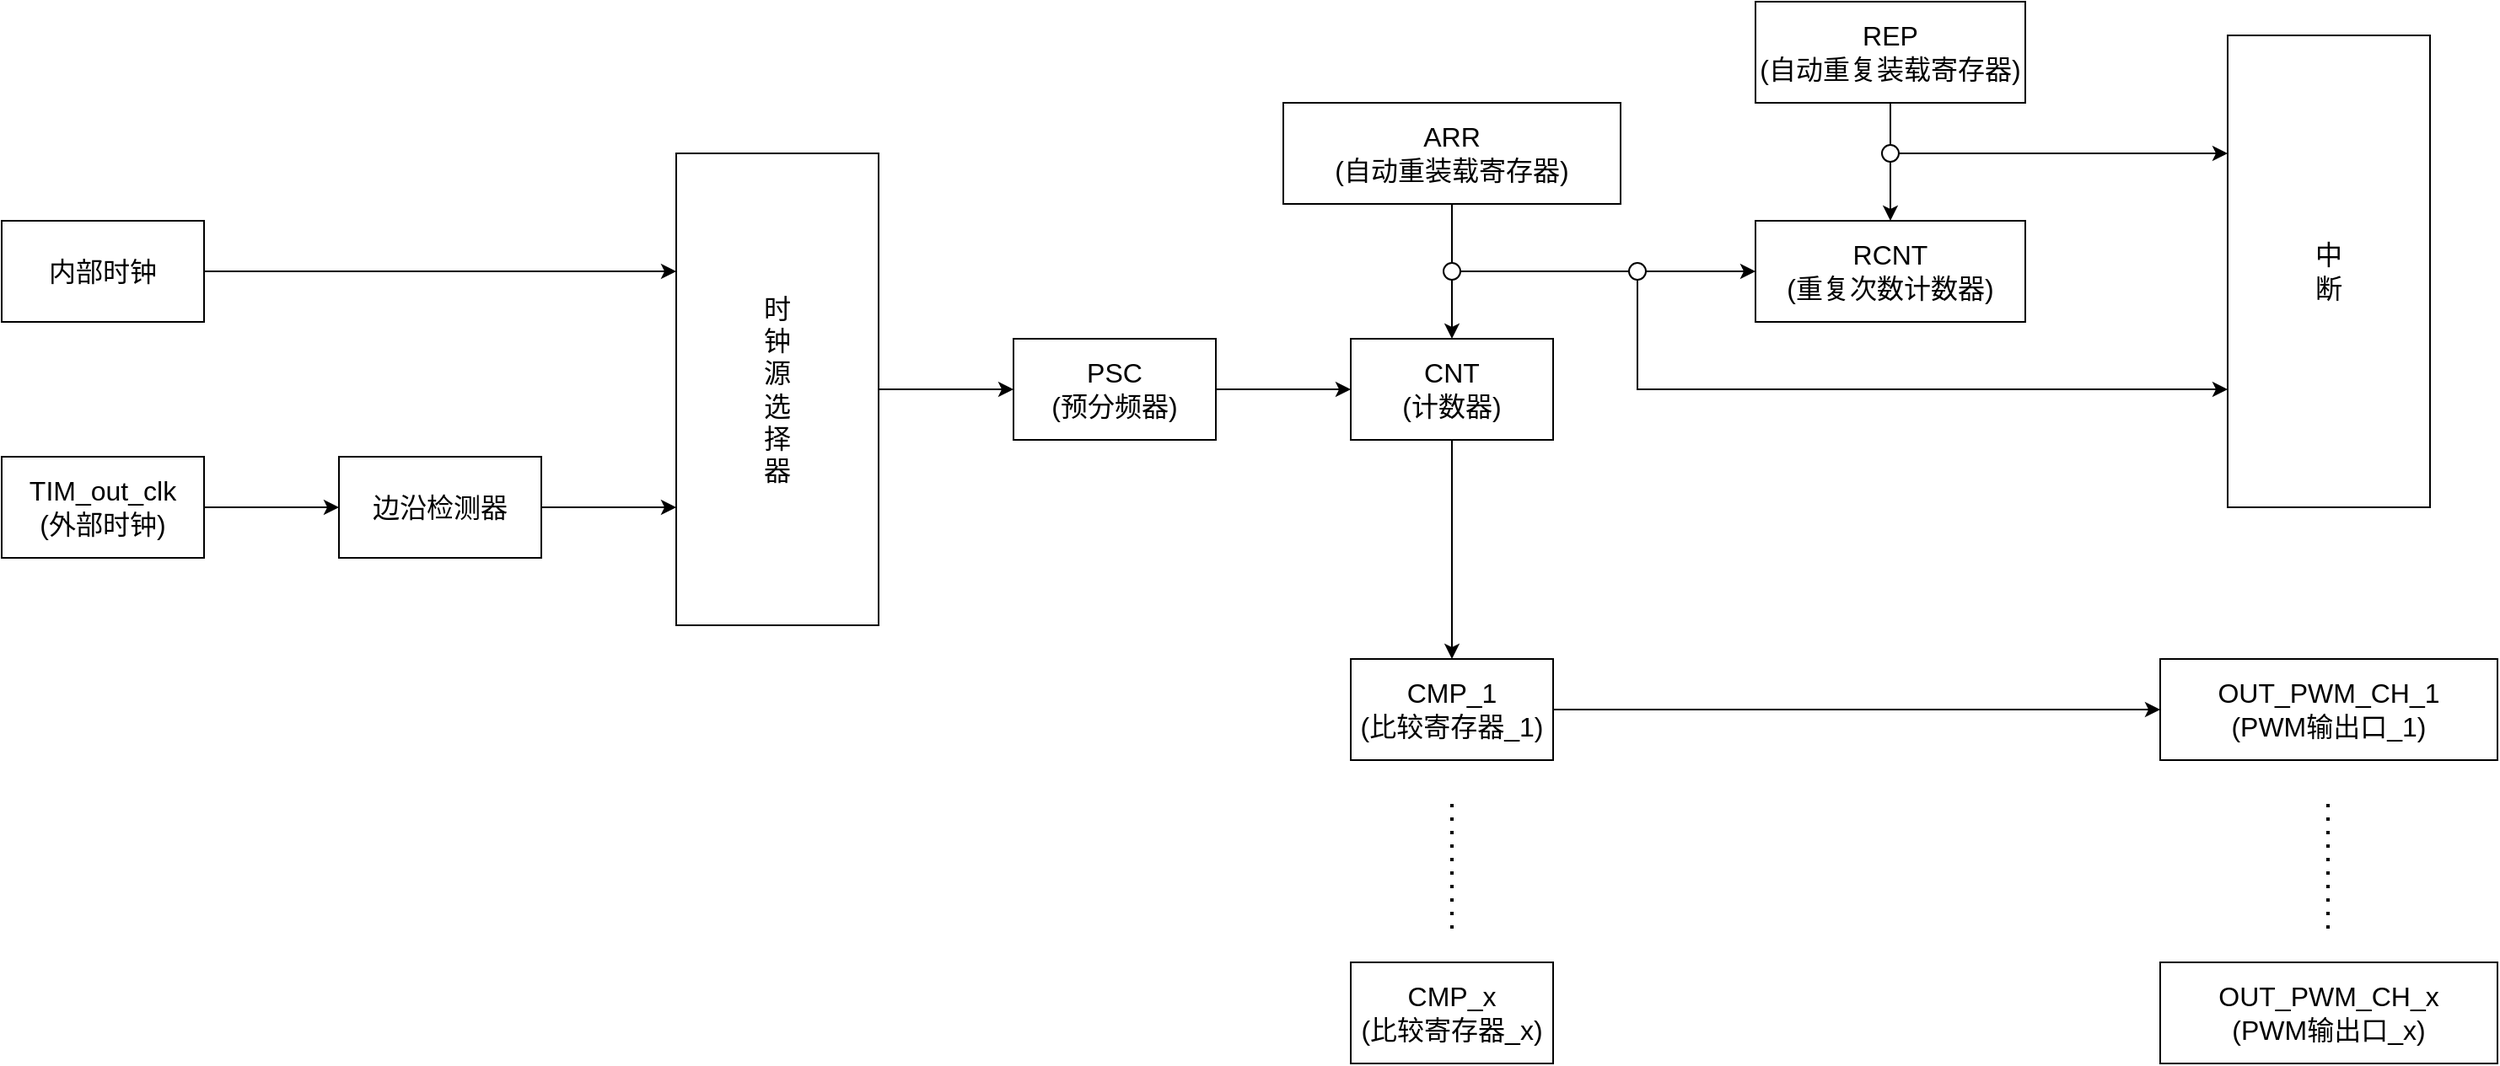 <mxfile version="20.8.16" type="device"><diagram name="Page-1" id="g_FbgWk4u5lYg65XqUGi"><mxGraphModel dx="902" dy="580" grid="1" gridSize="10" guides="1" tooltips="1" connect="1" arrows="1" fold="1" page="1" pageScale="1" pageWidth="1800" pageHeight="1000" math="0" shadow="0"><root><mxCell id="0"/><mxCell id="1" parent="0"/><mxCell id="2O6Ny2LUwPsxkIL0KQAn-1" value="&lt;font style=&quot;font-size: 16px;&quot;&gt;内部时钟&lt;/font&gt;" style="rounded=0;whiteSpace=wrap;html=1;" parent="1" vertex="1"><mxGeometry x="160" y="315" width="120" height="60" as="geometry"/></mxCell><mxCell id="2O6Ny2LUwPsxkIL0KQAn-2" value="&lt;font style=&quot;font-size: 16px;&quot;&gt;TIM_out_clk&lt;br&gt;(外部时钟)&lt;/font&gt;" style="rounded=0;whiteSpace=wrap;html=1;" parent="1" vertex="1"><mxGeometry x="160" y="455" width="120" height="60" as="geometry"/></mxCell><mxCell id="2O6Ny2LUwPsxkIL0KQAn-3" value="&lt;font style=&quot;font-size: 16px;&quot;&gt;边沿检测器&lt;/font&gt;" style="rounded=0;whiteSpace=wrap;html=1;" parent="1" vertex="1"><mxGeometry x="360" y="455" width="120" height="60" as="geometry"/></mxCell><mxCell id="2O6Ny2LUwPsxkIL0KQAn-4" value="时&lt;br&gt;钟&lt;br&gt;源&lt;br&gt;选&lt;br&gt;择&lt;br&gt;器" style="rounded=0;whiteSpace=wrap;html=1;fontSize=16;" parent="1" vertex="1"><mxGeometry x="560" y="275" width="120" height="280" as="geometry"/></mxCell><mxCell id="2O6Ny2LUwPsxkIL0KQAn-5" value="" style="endArrow=classic;html=1;rounded=0;fontSize=16;exitX=1;exitY=0.5;exitDx=0;exitDy=0;entryX=0;entryY=0.25;entryDx=0;entryDy=0;" parent="1" source="2O6Ny2LUwPsxkIL0KQAn-1" target="2O6Ny2LUwPsxkIL0KQAn-4" edge="1"><mxGeometry width="50" height="50" relative="1" as="geometry"><mxPoint x="300" y="375" as="sourcePoint"/><mxPoint x="350" y="325" as="targetPoint"/></mxGeometry></mxCell><mxCell id="2O6Ny2LUwPsxkIL0KQAn-6" value="" style="endArrow=classic;html=1;rounded=0;fontSize=16;exitX=1;exitY=0.5;exitDx=0;exitDy=0;entryX=0;entryY=0.5;entryDx=0;entryDy=0;" parent="1" source="2O6Ny2LUwPsxkIL0KQAn-2" target="2O6Ny2LUwPsxkIL0KQAn-3" edge="1"><mxGeometry width="50" height="50" relative="1" as="geometry"><mxPoint x="300" y="505" as="sourcePoint"/><mxPoint x="350" y="455" as="targetPoint"/></mxGeometry></mxCell><mxCell id="2O6Ny2LUwPsxkIL0KQAn-7" value="" style="endArrow=classic;html=1;rounded=0;fontSize=16;exitX=1;exitY=0.5;exitDx=0;exitDy=0;entryX=0;entryY=0.75;entryDx=0;entryDy=0;" parent="1" source="2O6Ny2LUwPsxkIL0KQAn-3" target="2O6Ny2LUwPsxkIL0KQAn-4" edge="1"><mxGeometry width="50" height="50" relative="1" as="geometry"><mxPoint x="360" y="465" as="sourcePoint"/><mxPoint x="410" y="415" as="targetPoint"/></mxGeometry></mxCell><mxCell id="2O6Ny2LUwPsxkIL0KQAn-12" value="" style="edgeStyle=orthogonalEdgeStyle;rounded=0;orthogonalLoop=1;jettySize=auto;html=1;fontSize=16;" parent="1" source="2O6Ny2LUwPsxkIL0KQAn-8" target="2O6Ny2LUwPsxkIL0KQAn-11" edge="1"><mxGeometry relative="1" as="geometry"/></mxCell><mxCell id="2O6Ny2LUwPsxkIL0KQAn-8" value="PSC&lt;br&gt;(预分频器)" style="rounded=0;whiteSpace=wrap;html=1;fontSize=16;" parent="1" vertex="1"><mxGeometry x="760" y="385" width="120" height="60" as="geometry"/></mxCell><mxCell id="2O6Ny2LUwPsxkIL0KQAn-9" value="" style="endArrow=classic;html=1;rounded=0;fontSize=16;exitX=1;exitY=0.5;exitDx=0;exitDy=0;entryX=0;entryY=0.5;entryDx=0;entryDy=0;" parent="1" source="2O6Ny2LUwPsxkIL0KQAn-4" target="2O6Ny2LUwPsxkIL0KQAn-8" edge="1"><mxGeometry width="50" height="50" relative="1" as="geometry"><mxPoint x="690" y="355" as="sourcePoint"/><mxPoint x="740" y="305" as="targetPoint"/></mxGeometry></mxCell><mxCell id="2O6Ny2LUwPsxkIL0KQAn-11" value="CNT&lt;br&gt;(计数器)" style="whiteSpace=wrap;html=1;fontSize=16;rounded=0;" parent="1" vertex="1"><mxGeometry x="960" y="385" width="120" height="60" as="geometry"/></mxCell><mxCell id="2O6Ny2LUwPsxkIL0KQAn-13" value="ARR&lt;br&gt;(自动重装载寄存器)" style="whiteSpace=wrap;html=1;fontSize=16;rounded=0;" parent="1" vertex="1"><mxGeometry x="920" y="245" width="200" height="60" as="geometry"/></mxCell><mxCell id="2O6Ny2LUwPsxkIL0KQAn-15" value="" style="endArrow=classic;html=1;rounded=0;fontSize=16;exitX=0.5;exitY=1;exitDx=0;exitDy=0;entryX=0.5;entryY=0;entryDx=0;entryDy=0;" parent="1" source="2O6Ny2LUwPsxkIL0KQAn-13" target="2O6Ny2LUwPsxkIL0KQAn-11" edge="1"><mxGeometry width="50" height="50" relative="1" as="geometry"><mxPoint x="850" y="325" as="sourcePoint"/><mxPoint x="900" y="275" as="targetPoint"/></mxGeometry></mxCell><mxCell id="2O6Ny2LUwPsxkIL0KQAn-16" value="RCNT&lt;br&gt;(重复次数计数器)" style="rounded=0;whiteSpace=wrap;html=1;fontSize=16;" parent="1" vertex="1"><mxGeometry x="1200" y="315" width="160" height="60" as="geometry"/></mxCell><mxCell id="2O6Ny2LUwPsxkIL0KQAn-17" value="" style="endArrow=classic;html=1;rounded=0;fontSize=16;entryX=0;entryY=0.5;entryDx=0;entryDy=0;startArrow=none;" parent="1" source="2O6Ny2LUwPsxkIL0KQAn-26" target="2O6Ny2LUwPsxkIL0KQAn-16" edge="1"><mxGeometry width="50" height="50" relative="1" as="geometry"><mxPoint x="1020" y="345" as="sourcePoint"/><mxPoint x="1160" y="335" as="targetPoint"/></mxGeometry></mxCell><mxCell id="2O6Ny2LUwPsxkIL0KQAn-19" value="REP&lt;br&gt;(自动重复装载寄存器)" style="rounded=0;whiteSpace=wrap;html=1;fontSize=16;" parent="1" vertex="1"><mxGeometry x="1200" y="185" width="160" height="60" as="geometry"/></mxCell><mxCell id="2O6Ny2LUwPsxkIL0KQAn-20" value="" style="endArrow=classic;html=1;rounded=0;fontSize=16;exitX=0.5;exitY=1;exitDx=0;exitDy=0;entryX=0.5;entryY=0;entryDx=0;entryDy=0;startArrow=none;" parent="1" source="2O6Ny2LUwPsxkIL0KQAn-23" target="2O6Ny2LUwPsxkIL0KQAn-16" edge="1"><mxGeometry width="50" height="50" relative="1" as="geometry"><mxPoint x="1460" y="255" as="sourcePoint"/><mxPoint x="1510" y="205" as="targetPoint"/></mxGeometry></mxCell><mxCell id="2O6Ny2LUwPsxkIL0KQAn-21" value="" style="endArrow=classic;html=1;rounded=0;fontSize=16;entryX=0;entryY=0.25;entryDx=0;entryDy=0;" parent="1" target="2O6Ny2LUwPsxkIL0KQAn-22" edge="1"><mxGeometry width="50" height="50" relative="1" as="geometry"><mxPoint x="1280" y="275" as="sourcePoint"/><mxPoint x="1450" y="274" as="targetPoint"/></mxGeometry></mxCell><mxCell id="2O6Ny2LUwPsxkIL0KQAn-22" value="中&lt;br&gt;断" style="rounded=0;whiteSpace=wrap;html=1;fontSize=16;" parent="1" vertex="1"><mxGeometry x="1480" y="205" width="120" height="280" as="geometry"/></mxCell><mxCell id="2O6Ny2LUwPsxkIL0KQAn-24" value="" style="endArrow=none;html=1;rounded=0;fontSize=16;exitX=0.5;exitY=1;exitDx=0;exitDy=0;entryX=0.5;entryY=0;entryDx=0;entryDy=0;" parent="1" source="2O6Ny2LUwPsxkIL0KQAn-19" target="2O6Ny2LUwPsxkIL0KQAn-23" edge="1"><mxGeometry width="50" height="50" relative="1" as="geometry"><mxPoint x="1280" y="245" as="sourcePoint"/><mxPoint x="1280" y="315" as="targetPoint"/></mxGeometry></mxCell><mxCell id="2O6Ny2LUwPsxkIL0KQAn-23" value="" style="ellipse;whiteSpace=wrap;html=1;aspect=fixed;fontSize=16;" parent="1" vertex="1"><mxGeometry x="1275" y="270" width="10" height="10" as="geometry"/></mxCell><mxCell id="2O6Ny2LUwPsxkIL0KQAn-25" value="" style="endArrow=classic;html=1;rounded=0;fontSize=16;entryX=0;entryY=0.75;entryDx=0;entryDy=0;" parent="1" target="2O6Ny2LUwPsxkIL0KQAn-22" edge="1"><mxGeometry width="50" height="50" relative="1" as="geometry"><mxPoint x="1130" y="345" as="sourcePoint"/><mxPoint x="1250" y="405" as="targetPoint"/><Array as="points"><mxPoint x="1130" y="415"/></Array></mxGeometry></mxCell><mxCell id="2O6Ny2LUwPsxkIL0KQAn-29" value="" style="endArrow=none;html=1;rounded=0;fontSize=16;entryX=0;entryY=0.5;entryDx=0;entryDy=0;startArrow=none;" parent="1" source="2O6Ny2LUwPsxkIL0KQAn-39" target="2O6Ny2LUwPsxkIL0KQAn-26" edge="1"><mxGeometry width="50" height="50" relative="1" as="geometry"><mxPoint x="1020" y="345" as="sourcePoint"/><mxPoint x="1200" y="345" as="targetPoint"/></mxGeometry></mxCell><mxCell id="2O6Ny2LUwPsxkIL0KQAn-26" value="" style="ellipse;whiteSpace=wrap;html=1;aspect=fixed;fontSize=16;" parent="1" vertex="1"><mxGeometry x="1125" y="340" width="10" height="10" as="geometry"/></mxCell><mxCell id="2O6Ny2LUwPsxkIL0KQAn-30" value="CMP_1&lt;br&gt;(比较寄存器_1)" style="rounded=0;whiteSpace=wrap;html=1;fontSize=16;" parent="1" vertex="1"><mxGeometry x="960" y="575" width="120" height="60" as="geometry"/></mxCell><mxCell id="2O6Ny2LUwPsxkIL0KQAn-31" value="" style="endArrow=classic;html=1;rounded=0;fontSize=16;exitX=0.5;exitY=1;exitDx=0;exitDy=0;entryX=0.5;entryY=0;entryDx=0;entryDy=0;" parent="1" source="2O6Ny2LUwPsxkIL0KQAn-11" target="2O6Ny2LUwPsxkIL0KQAn-30" edge="1"><mxGeometry width="50" height="50" relative="1" as="geometry"><mxPoint x="1130" y="525" as="sourcePoint"/><mxPoint x="1180" y="475" as="targetPoint"/></mxGeometry></mxCell><mxCell id="2O6Ny2LUwPsxkIL0KQAn-32" value="OUT_PWM_CH_1&lt;br&gt;(PWM输出口_1)" style="rounded=0;whiteSpace=wrap;html=1;fontSize=16;" parent="1" vertex="1"><mxGeometry x="1440" y="575" width="200" height="60" as="geometry"/></mxCell><mxCell id="2O6Ny2LUwPsxkIL0KQAn-33" value="" style="endArrow=classic;html=1;rounded=0;fontSize=16;exitX=1;exitY=0.5;exitDx=0;exitDy=0;entryX=0;entryY=0.5;entryDx=0;entryDy=0;" parent="1" source="2O6Ny2LUwPsxkIL0KQAn-30" target="2O6Ny2LUwPsxkIL0KQAn-32" edge="1"><mxGeometry width="50" height="50" relative="1" as="geometry"><mxPoint x="1260" y="635" as="sourcePoint"/><mxPoint x="1310" y="585" as="targetPoint"/></mxGeometry></mxCell><mxCell id="2O6Ny2LUwPsxkIL0KQAn-34" value="" style="endArrow=none;dashed=1;html=1;dashPattern=1 3;strokeWidth=2;rounded=0;fontSize=16;" parent="1" edge="1"><mxGeometry width="50" height="50" relative="1" as="geometry"><mxPoint x="1020" y="735" as="sourcePoint"/><mxPoint x="1020" y="655" as="targetPoint"/></mxGeometry></mxCell><mxCell id="2O6Ny2LUwPsxkIL0KQAn-35" value="" style="endArrow=none;dashed=1;html=1;dashPattern=1 3;strokeWidth=2;rounded=0;fontSize=16;" parent="1" edge="1"><mxGeometry width="50" height="50" relative="1" as="geometry"><mxPoint x="1539.5" y="735" as="sourcePoint"/><mxPoint x="1539.5" y="655" as="targetPoint"/></mxGeometry></mxCell><mxCell id="2O6Ny2LUwPsxkIL0KQAn-37" value="CMP_x&lt;br&gt;(比较寄存器_x)" style="rounded=0;whiteSpace=wrap;html=1;fontSize=16;" parent="1" vertex="1"><mxGeometry x="960" y="755" width="120" height="60" as="geometry"/></mxCell><mxCell id="2O6Ny2LUwPsxkIL0KQAn-38" value="OUT_PWM_CH_x&lt;br&gt;(PWM输出口_x)" style="rounded=0;whiteSpace=wrap;html=1;fontSize=16;" parent="1" vertex="1"><mxGeometry x="1440" y="755" width="200" height="60" as="geometry"/></mxCell><mxCell id="2O6Ny2LUwPsxkIL0KQAn-40" value="" style="endArrow=none;html=1;rounded=0;fontSize=16;entryX=0;entryY=0.5;entryDx=0;entryDy=0;" parent="1" target="2O6Ny2LUwPsxkIL0KQAn-39" edge="1"><mxGeometry width="50" height="50" relative="1" as="geometry"><mxPoint x="1020" y="345" as="sourcePoint"/><mxPoint x="1125.0" y="345" as="targetPoint"/></mxGeometry></mxCell><mxCell id="2O6Ny2LUwPsxkIL0KQAn-39" value="" style="ellipse;whiteSpace=wrap;html=1;aspect=fixed;fontSize=16;" parent="1" vertex="1"><mxGeometry x="1015" y="340" width="10" height="10" as="geometry"/></mxCell></root></mxGraphModel></diagram></mxfile>